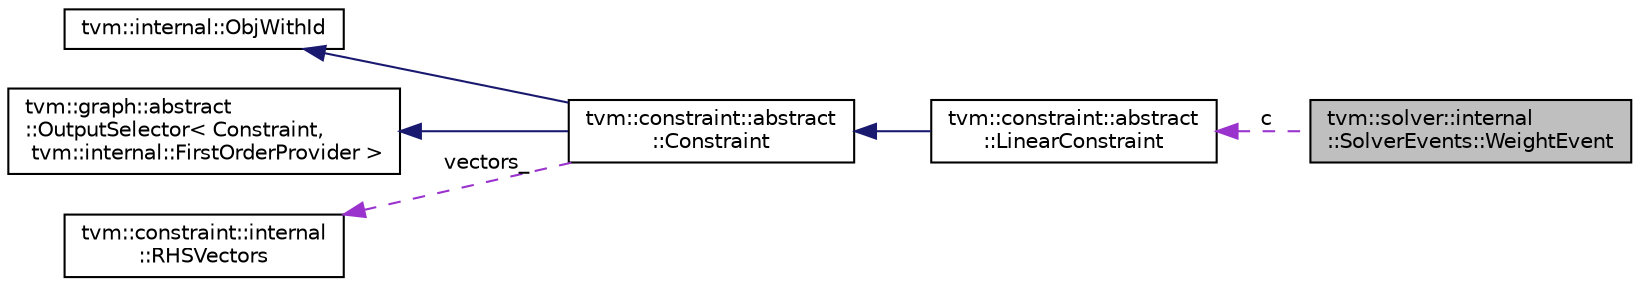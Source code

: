 digraph "tvm::solver::internal::SolverEvents::WeightEvent"
{
 // LATEX_PDF_SIZE
  edge [fontname="Helvetica",fontsize="10",labelfontname="Helvetica",labelfontsize="10"];
  node [fontname="Helvetica",fontsize="10",shape=record];
  rankdir="LR";
  Node1 [label="tvm::solver::internal\l::SolverEvents::WeightEvent",height=0.2,width=0.4,color="black", fillcolor="grey75", style="filled", fontcolor="black",tooltip=" "];
  Node2 -> Node1 [dir="back",color="darkorchid3",fontsize="10",style="dashed",label=" c" ,fontname="Helvetica"];
  Node2 [label="tvm::constraint::abstract\l::LinearConstraint",height=0.2,width=0.4,color="black", fillcolor="white", style="filled",URL="$classtvm_1_1constraint_1_1abstract_1_1LinearConstraint.html",tooltip=" "];
  Node3 -> Node2 [dir="back",color="midnightblue",fontsize="10",style="solid",fontname="Helvetica"];
  Node3 [label="tvm::constraint::abstract\l::Constraint",height=0.2,width=0.4,color="black", fillcolor="white", style="filled",URL="$classtvm_1_1constraint_1_1abstract_1_1Constraint.html",tooltip=" "];
  Node4 -> Node3 [dir="back",color="midnightblue",fontsize="10",style="solid",fontname="Helvetica"];
  Node4 [label="tvm::internal::ObjWithId",height=0.2,width=0.4,color="black", fillcolor="white", style="filled",URL="$classtvm_1_1internal_1_1ObjWithId.html",tooltip=" "];
  Node5 -> Node3 [dir="back",color="midnightblue",fontsize="10",style="solid",fontname="Helvetica"];
  Node5 [label="tvm::graph::abstract\l::OutputSelector\< Constraint,\l tvm::internal::FirstOrderProvider \>",height=0.2,width=0.4,color="black", fillcolor="white", style="filled",URL="$classtvm_1_1graph_1_1abstract_1_1OutputSelector.html",tooltip=" "];
  Node6 -> Node3 [dir="back",color="darkorchid3",fontsize="10",style="dashed",label=" vectors_" ,fontname="Helvetica"];
  Node6 [label="tvm::constraint::internal\l::RHSVectors",height=0.2,width=0.4,color="black", fillcolor="white", style="filled",URL="$classtvm_1_1constraint_1_1internal_1_1RHSVectors.html",tooltip=" "];
}
